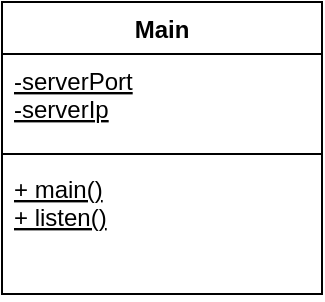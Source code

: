 <mxfile compressed="true" version="13.9.9" type="device"><diagram id="ohm0djpCdiRqougXQP74" name="Page-1"><mxGraphModel dx="1086" dy="806" grid="1" gridSize="18" guides="1" tooltips="1" connect="1" arrows="1" fold="1" page="1" pageScale="1" pageWidth="850" pageHeight="1100" math="0" shadow="0"><root><mxCell id="0"/><mxCell id="1" parent="0"/><mxCell id="ykjl0T7enzOhp8rv_wfz-2" value="Main" style="swimlane;fontStyle=1;align=center;verticalAlign=top;childLayout=stackLayout;horizontal=1;startSize=26;horizontalStack=0;resizeParent=1;resizeParentMax=0;resizeLast=0;collapsible=1;marginBottom=0;" parent="1" vertex="1"><mxGeometry x="198" y="180" width="160" height="146" as="geometry"/></mxCell><mxCell id="ykjl0T7enzOhp8rv_wfz-3" value="-serverPort&#10;-serverIp" style="text;strokeColor=none;fillColor=none;align=left;verticalAlign=top;spacingLeft=4;spacingRight=4;overflow=hidden;rotatable=0;points=[[0,0.5],[1,0.5]];portConstraint=eastwest;fontStyle=4" parent="ykjl0T7enzOhp8rv_wfz-2" vertex="1"><mxGeometry y="26" width="160" height="46" as="geometry"/></mxCell><mxCell id="ykjl0T7enzOhp8rv_wfz-4" value="" style="line;strokeWidth=1;fillColor=none;align=left;verticalAlign=middle;spacingTop=-1;spacingLeft=3;spacingRight=3;rotatable=0;labelPosition=right;points=[];portConstraint=eastwest;" parent="ykjl0T7enzOhp8rv_wfz-2" vertex="1"><mxGeometry y="72" width="160" height="8" as="geometry"/></mxCell><mxCell id="ykjl0T7enzOhp8rv_wfz-5" value="+ main()&#10;+ listen()&#10;" style="text;strokeColor=none;fillColor=none;align=left;verticalAlign=top;spacingLeft=4;spacingRight=4;overflow=hidden;rotatable=0;points=[[0,0.5],[1,0.5]];portConstraint=eastwest;fontStyle=4" parent="ykjl0T7enzOhp8rv_wfz-2" vertex="1"><mxGeometry y="80" width="160" height="66" as="geometry"/></mxCell></root></mxGraphModel></diagram></mxfile>